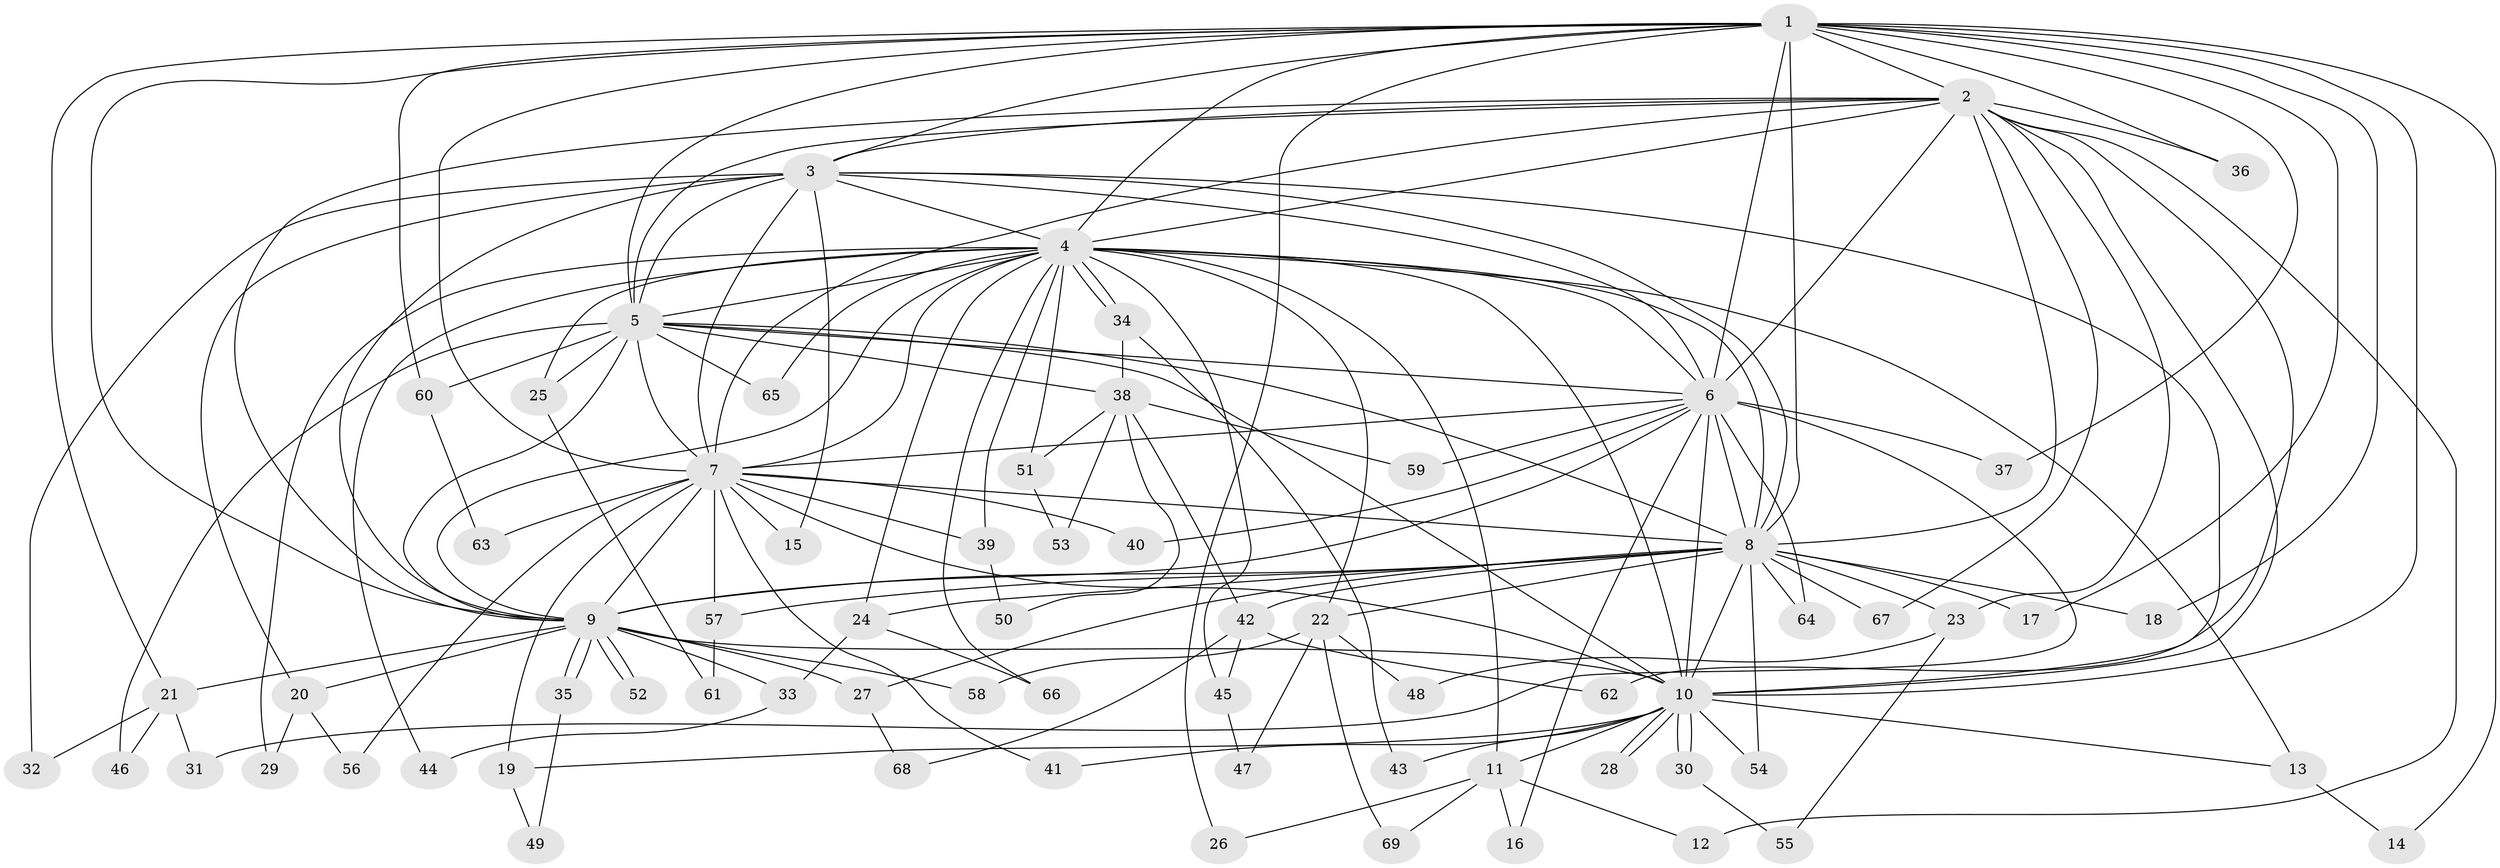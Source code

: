 // Generated by graph-tools (version 1.1) at 2025/11/02/27/25 16:11:05]
// undirected, 69 vertices, 163 edges
graph export_dot {
graph [start="1"]
  node [color=gray90,style=filled];
  1;
  2;
  3;
  4;
  5;
  6;
  7;
  8;
  9;
  10;
  11;
  12;
  13;
  14;
  15;
  16;
  17;
  18;
  19;
  20;
  21;
  22;
  23;
  24;
  25;
  26;
  27;
  28;
  29;
  30;
  31;
  32;
  33;
  34;
  35;
  36;
  37;
  38;
  39;
  40;
  41;
  42;
  43;
  44;
  45;
  46;
  47;
  48;
  49;
  50;
  51;
  52;
  53;
  54;
  55;
  56;
  57;
  58;
  59;
  60;
  61;
  62;
  63;
  64;
  65;
  66;
  67;
  68;
  69;
  1 -- 2;
  1 -- 3;
  1 -- 4;
  1 -- 5;
  1 -- 6;
  1 -- 7;
  1 -- 8;
  1 -- 9;
  1 -- 10;
  1 -- 14;
  1 -- 17;
  1 -- 18;
  1 -- 21;
  1 -- 26;
  1 -- 36;
  1 -- 37;
  1 -- 60;
  2 -- 3;
  2 -- 4;
  2 -- 5;
  2 -- 6;
  2 -- 7;
  2 -- 8;
  2 -- 9;
  2 -- 10;
  2 -- 12;
  2 -- 23;
  2 -- 36;
  2 -- 62;
  2 -- 67;
  3 -- 4;
  3 -- 5;
  3 -- 6;
  3 -- 7;
  3 -- 8;
  3 -- 9;
  3 -- 10;
  3 -- 15;
  3 -- 20;
  3 -- 32;
  4 -- 5;
  4 -- 6;
  4 -- 7;
  4 -- 8;
  4 -- 9;
  4 -- 10;
  4 -- 11;
  4 -- 13;
  4 -- 22;
  4 -- 24;
  4 -- 25;
  4 -- 29;
  4 -- 34;
  4 -- 34;
  4 -- 39;
  4 -- 44;
  4 -- 45;
  4 -- 51;
  4 -- 65;
  4 -- 66;
  5 -- 6;
  5 -- 7;
  5 -- 8;
  5 -- 9;
  5 -- 10;
  5 -- 25;
  5 -- 38;
  5 -- 46;
  5 -- 60;
  5 -- 65;
  6 -- 7;
  6 -- 8;
  6 -- 9;
  6 -- 10;
  6 -- 16;
  6 -- 31;
  6 -- 37;
  6 -- 40;
  6 -- 59;
  6 -- 64;
  7 -- 8;
  7 -- 9;
  7 -- 10;
  7 -- 15;
  7 -- 19;
  7 -- 39;
  7 -- 40;
  7 -- 41;
  7 -- 56;
  7 -- 57;
  7 -- 63;
  8 -- 9;
  8 -- 10;
  8 -- 17;
  8 -- 18;
  8 -- 22;
  8 -- 23;
  8 -- 24;
  8 -- 27;
  8 -- 42;
  8 -- 54;
  8 -- 57;
  8 -- 64;
  8 -- 67;
  9 -- 10;
  9 -- 20;
  9 -- 21;
  9 -- 27;
  9 -- 33;
  9 -- 35;
  9 -- 35;
  9 -- 52;
  9 -- 52;
  9 -- 58;
  10 -- 11;
  10 -- 13;
  10 -- 19;
  10 -- 28;
  10 -- 28;
  10 -- 30;
  10 -- 30;
  10 -- 41;
  10 -- 43;
  10 -- 54;
  11 -- 12;
  11 -- 16;
  11 -- 26;
  11 -- 69;
  13 -- 14;
  19 -- 49;
  20 -- 29;
  20 -- 56;
  21 -- 31;
  21 -- 32;
  21 -- 46;
  22 -- 47;
  22 -- 48;
  22 -- 58;
  22 -- 69;
  23 -- 48;
  23 -- 55;
  24 -- 33;
  24 -- 66;
  25 -- 61;
  27 -- 68;
  30 -- 55;
  33 -- 44;
  34 -- 38;
  34 -- 43;
  35 -- 49;
  38 -- 42;
  38 -- 50;
  38 -- 51;
  38 -- 53;
  38 -- 59;
  39 -- 50;
  42 -- 45;
  42 -- 62;
  42 -- 68;
  45 -- 47;
  51 -- 53;
  57 -- 61;
  60 -- 63;
}

